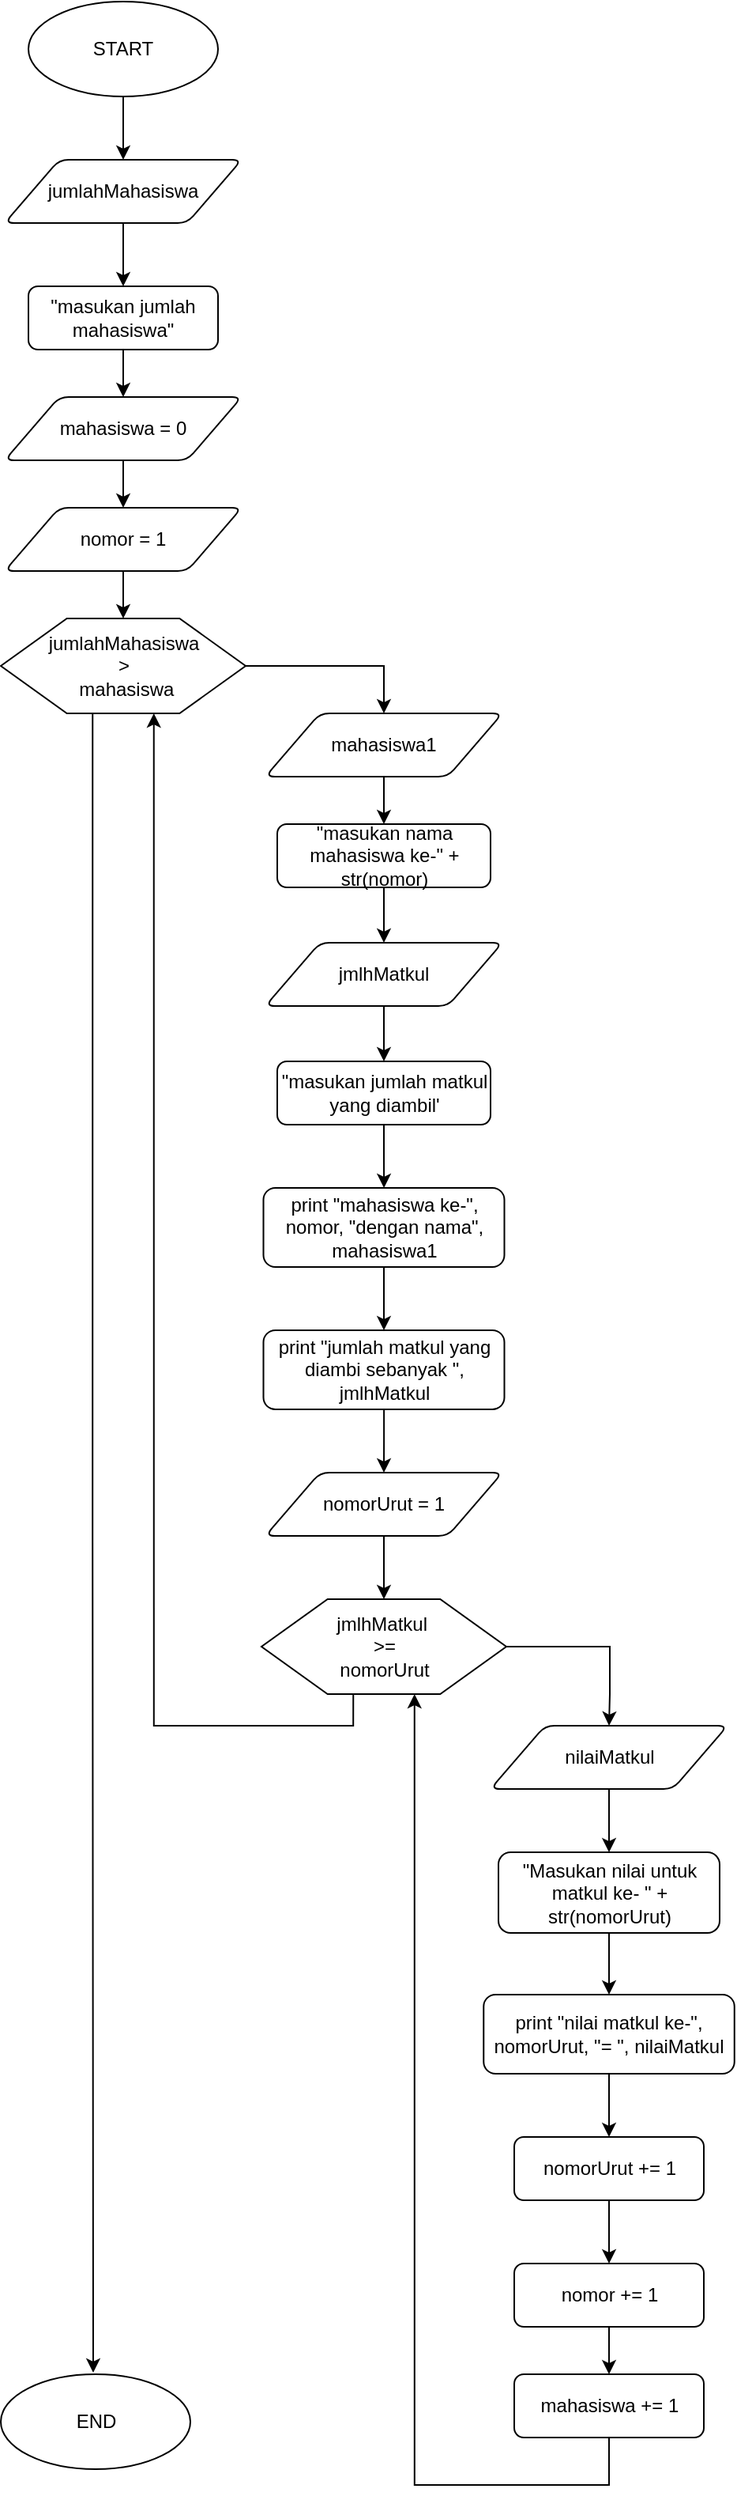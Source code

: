 <mxfile version="22.0.4" type="github">
  <diagram id="C5RBs43oDa-KdzZeNtuy" name="Page-1">
    <mxGraphModel dx="880" dy="1647" grid="1" gridSize="10" guides="1" tooltips="1" connect="1" arrows="1" fold="1" page="1" pageScale="1" pageWidth="827" pageHeight="1169" math="0" shadow="0">
      <root>
        <mxCell id="WIyWlLk6GJQsqaUBKTNV-0" />
        <mxCell id="WIyWlLk6GJQsqaUBKTNV-1" parent="WIyWlLk6GJQsqaUBKTNV-0" />
        <mxCell id="sxEg2ubvAw_cyrWI5gb0-3" style="edgeStyle=orthogonalEdgeStyle;rounded=0;orthogonalLoop=1;jettySize=auto;html=1;exitX=0.5;exitY=1;exitDx=0;exitDy=0;exitPerimeter=0;entryX=0.5;entryY=0;entryDx=0;entryDy=0;" edge="1" parent="WIyWlLk6GJQsqaUBKTNV-1" source="sxEg2ubvAw_cyrWI5gb0-0" target="sxEg2ubvAw_cyrWI5gb0-2">
          <mxGeometry relative="1" as="geometry" />
        </mxCell>
        <mxCell id="sxEg2ubvAw_cyrWI5gb0-0" value="START" style="strokeWidth=1;html=1;shape=mxgraph.flowchart.start_1;whiteSpace=wrap;" vertex="1" parent="WIyWlLk6GJQsqaUBKTNV-1">
          <mxGeometry x="160" y="-10" width="120" height="60" as="geometry" />
        </mxCell>
        <mxCell id="sxEg2ubvAw_cyrWI5gb0-5" style="edgeStyle=orthogonalEdgeStyle;rounded=0;orthogonalLoop=1;jettySize=auto;html=1;entryX=0.5;entryY=0;entryDx=0;entryDy=0;" edge="1" parent="WIyWlLk6GJQsqaUBKTNV-1" source="sxEg2ubvAw_cyrWI5gb0-2" target="sxEg2ubvAw_cyrWI5gb0-4">
          <mxGeometry relative="1" as="geometry" />
        </mxCell>
        <mxCell id="sxEg2ubvAw_cyrWI5gb0-2" value="jumlahMahasiswa" style="shape=parallelogram;html=1;strokeWidth=1;perimeter=parallelogramPerimeter;whiteSpace=wrap;rounded=1;arcSize=12;size=0.23;" vertex="1" parent="WIyWlLk6GJQsqaUBKTNV-1">
          <mxGeometry x="145" y="90" width="150" height="40" as="geometry" />
        </mxCell>
        <mxCell id="sxEg2ubvAw_cyrWI5gb0-7" style="edgeStyle=orthogonalEdgeStyle;rounded=0;orthogonalLoop=1;jettySize=auto;html=1;entryX=0.5;entryY=0;entryDx=0;entryDy=0;" edge="1" parent="WIyWlLk6GJQsqaUBKTNV-1" source="sxEg2ubvAw_cyrWI5gb0-4" target="sxEg2ubvAw_cyrWI5gb0-6">
          <mxGeometry relative="1" as="geometry" />
        </mxCell>
        <mxCell id="sxEg2ubvAw_cyrWI5gb0-4" value="&quot;masukan jumlah mahasiswa&quot;" style="rounded=1;whiteSpace=wrap;html=1;fontSize=12;glass=0;strokeWidth=1;shadow=0;" vertex="1" parent="WIyWlLk6GJQsqaUBKTNV-1">
          <mxGeometry x="160" y="170" width="120" height="40" as="geometry" />
        </mxCell>
        <mxCell id="sxEg2ubvAw_cyrWI5gb0-10" value="" style="edgeStyle=orthogonalEdgeStyle;rounded=0;orthogonalLoop=1;jettySize=auto;html=1;" edge="1" parent="WIyWlLk6GJQsqaUBKTNV-1" source="sxEg2ubvAw_cyrWI5gb0-6" target="sxEg2ubvAw_cyrWI5gb0-8">
          <mxGeometry relative="1" as="geometry" />
        </mxCell>
        <mxCell id="sxEg2ubvAw_cyrWI5gb0-6" value="mahasiswa = 0" style="shape=parallelogram;html=1;strokeWidth=1;perimeter=parallelogramPerimeter;whiteSpace=wrap;rounded=1;arcSize=12;size=0.23;" vertex="1" parent="WIyWlLk6GJQsqaUBKTNV-1">
          <mxGeometry x="145" y="240" width="150" height="40" as="geometry" />
        </mxCell>
        <mxCell id="sxEg2ubvAw_cyrWI5gb0-12" value="" style="edgeStyle=orthogonalEdgeStyle;rounded=0;orthogonalLoop=1;jettySize=auto;html=1;" edge="1" parent="WIyWlLk6GJQsqaUBKTNV-1" source="sxEg2ubvAw_cyrWI5gb0-8" target="sxEg2ubvAw_cyrWI5gb0-11">
          <mxGeometry relative="1" as="geometry" />
        </mxCell>
        <mxCell id="sxEg2ubvAw_cyrWI5gb0-8" value="nomor = 1" style="shape=parallelogram;html=1;strokeWidth=1;perimeter=parallelogramPerimeter;whiteSpace=wrap;rounded=1;arcSize=12;size=0.23;" vertex="1" parent="WIyWlLk6GJQsqaUBKTNV-1">
          <mxGeometry x="145" y="310" width="150" height="40" as="geometry" />
        </mxCell>
        <mxCell id="sxEg2ubvAw_cyrWI5gb0-17" style="edgeStyle=orthogonalEdgeStyle;rounded=0;orthogonalLoop=1;jettySize=auto;html=1;entryX=0.5;entryY=0;entryDx=0;entryDy=0;" edge="1" parent="WIyWlLk6GJQsqaUBKTNV-1" source="sxEg2ubvAw_cyrWI5gb0-11" target="sxEg2ubvAw_cyrWI5gb0-13">
          <mxGeometry relative="1" as="geometry" />
        </mxCell>
        <mxCell id="sxEg2ubvAw_cyrWI5gb0-46" style="edgeStyle=orthogonalEdgeStyle;rounded=0;orthogonalLoop=1;jettySize=auto;html=1;exitX=0.375;exitY=1;exitDx=0;exitDy=0;" edge="1" parent="WIyWlLk6GJQsqaUBKTNV-1" source="sxEg2ubvAw_cyrWI5gb0-11">
          <mxGeometry relative="1" as="geometry">
            <mxPoint x="201" y="1489" as="targetPoint" />
          </mxGeometry>
        </mxCell>
        <mxCell id="sxEg2ubvAw_cyrWI5gb0-11" value="jumlahMahasiswa &lt;br&gt;&amp;gt;&lt;br&gt;&amp;nbsp;mahasiswa" style="verticalLabelPosition=middle;verticalAlign=middle;html=1;shape=hexagon;perimeter=hexagonPerimeter2;arcSize=6;size=0.27;labelPosition=center;align=center;fontSize=12;" vertex="1" parent="WIyWlLk6GJQsqaUBKTNV-1">
          <mxGeometry x="142.5" y="380" width="155" height="60" as="geometry" />
        </mxCell>
        <mxCell id="sxEg2ubvAw_cyrWI5gb0-18" value="" style="edgeStyle=orthogonalEdgeStyle;rounded=0;orthogonalLoop=1;jettySize=auto;html=1;" edge="1" parent="WIyWlLk6GJQsqaUBKTNV-1" source="sxEg2ubvAw_cyrWI5gb0-13" target="sxEg2ubvAw_cyrWI5gb0-16">
          <mxGeometry relative="1" as="geometry" />
        </mxCell>
        <mxCell id="sxEg2ubvAw_cyrWI5gb0-13" value="mahasiswa1" style="shape=parallelogram;html=1;strokeWidth=1;perimeter=parallelogramPerimeter;whiteSpace=wrap;rounded=1;arcSize=12;size=0.23;" vertex="1" parent="WIyWlLk6GJQsqaUBKTNV-1">
          <mxGeometry x="310" y="440" width="150" height="40" as="geometry" />
        </mxCell>
        <mxCell id="sxEg2ubvAw_cyrWI5gb0-20" style="edgeStyle=orthogonalEdgeStyle;rounded=0;orthogonalLoop=1;jettySize=auto;html=1;entryX=0.5;entryY=0;entryDx=0;entryDy=0;" edge="1" parent="WIyWlLk6GJQsqaUBKTNV-1" source="sxEg2ubvAw_cyrWI5gb0-16" target="sxEg2ubvAw_cyrWI5gb0-19">
          <mxGeometry relative="1" as="geometry">
            <mxPoint x="385" y="580" as="targetPoint" />
          </mxGeometry>
        </mxCell>
        <mxCell id="sxEg2ubvAw_cyrWI5gb0-16" value="&quot;masukan nama mahasiswa ke-&quot; + str(nomor)" style="rounded=1;whiteSpace=wrap;html=1;fontSize=12;glass=0;strokeWidth=1;shadow=0;" vertex="1" parent="WIyWlLk6GJQsqaUBKTNV-1">
          <mxGeometry x="317.5" y="510" width="135" height="40" as="geometry" />
        </mxCell>
        <mxCell id="sxEg2ubvAw_cyrWI5gb0-22" value="" style="edgeStyle=orthogonalEdgeStyle;rounded=0;orthogonalLoop=1;jettySize=auto;html=1;" edge="1" parent="WIyWlLk6GJQsqaUBKTNV-1" source="sxEg2ubvAw_cyrWI5gb0-19" target="sxEg2ubvAw_cyrWI5gb0-21">
          <mxGeometry relative="1" as="geometry" />
        </mxCell>
        <mxCell id="sxEg2ubvAw_cyrWI5gb0-19" value="jmlhMatkul" style="shape=parallelogram;html=1;strokeWidth=1;perimeter=parallelogramPerimeter;whiteSpace=wrap;rounded=1;arcSize=12;size=0.23;" vertex="1" parent="WIyWlLk6GJQsqaUBKTNV-1">
          <mxGeometry x="310" y="585" width="150" height="40" as="geometry" />
        </mxCell>
        <mxCell id="sxEg2ubvAw_cyrWI5gb0-24" value="" style="edgeStyle=orthogonalEdgeStyle;rounded=0;orthogonalLoop=1;jettySize=auto;html=1;" edge="1" parent="WIyWlLk6GJQsqaUBKTNV-1" source="sxEg2ubvAw_cyrWI5gb0-21" target="sxEg2ubvAw_cyrWI5gb0-23">
          <mxGeometry relative="1" as="geometry" />
        </mxCell>
        <mxCell id="sxEg2ubvAw_cyrWI5gb0-21" value="&quot;masukan jumlah matkul yang diambil&#39;" style="rounded=1;whiteSpace=wrap;html=1;fontSize=12;glass=0;strokeWidth=1;shadow=0;" vertex="1" parent="WIyWlLk6GJQsqaUBKTNV-1">
          <mxGeometry x="317.5" y="660" width="135" height="40" as="geometry" />
        </mxCell>
        <mxCell id="sxEg2ubvAw_cyrWI5gb0-26" value="" style="edgeStyle=orthogonalEdgeStyle;rounded=0;orthogonalLoop=1;jettySize=auto;html=1;" edge="1" parent="WIyWlLk6GJQsqaUBKTNV-1" source="sxEg2ubvAw_cyrWI5gb0-23" target="sxEg2ubvAw_cyrWI5gb0-25">
          <mxGeometry relative="1" as="geometry" />
        </mxCell>
        <mxCell id="sxEg2ubvAw_cyrWI5gb0-23" value="print &quot;mahasiswa ke-&quot;, nomor, &quot;dengan nama&quot;, mahasiswa1" style="rounded=1;whiteSpace=wrap;html=1;fontSize=12;glass=0;strokeWidth=1;shadow=0;" vertex="1" parent="WIyWlLk6GJQsqaUBKTNV-1">
          <mxGeometry x="308.75" y="740" width="152.5" height="50" as="geometry" />
        </mxCell>
        <mxCell id="sxEg2ubvAw_cyrWI5gb0-28" value="" style="edgeStyle=orthogonalEdgeStyle;rounded=0;orthogonalLoop=1;jettySize=auto;html=1;" edge="1" parent="WIyWlLk6GJQsqaUBKTNV-1" source="sxEg2ubvAw_cyrWI5gb0-25" target="sxEg2ubvAw_cyrWI5gb0-27">
          <mxGeometry relative="1" as="geometry" />
        </mxCell>
        <mxCell id="sxEg2ubvAw_cyrWI5gb0-25" value="print &quot;jumlah matkul yang diambi sebanyak &quot;, jmlhMatkul" style="rounded=1;whiteSpace=wrap;html=1;fontSize=12;glass=0;strokeWidth=1;shadow=0;" vertex="1" parent="WIyWlLk6GJQsqaUBKTNV-1">
          <mxGeometry x="308.75" y="830" width="152.5" height="50" as="geometry" />
        </mxCell>
        <mxCell id="sxEg2ubvAw_cyrWI5gb0-30" value="" style="edgeStyle=orthogonalEdgeStyle;rounded=0;orthogonalLoop=1;jettySize=auto;html=1;" edge="1" parent="WIyWlLk6GJQsqaUBKTNV-1" source="sxEg2ubvAw_cyrWI5gb0-27" target="sxEg2ubvAw_cyrWI5gb0-29">
          <mxGeometry relative="1" as="geometry" />
        </mxCell>
        <mxCell id="sxEg2ubvAw_cyrWI5gb0-27" value="nomorUrut = 1" style="shape=parallelogram;html=1;strokeWidth=1;perimeter=parallelogramPerimeter;whiteSpace=wrap;rounded=1;arcSize=12;size=0.23;" vertex="1" parent="WIyWlLk6GJQsqaUBKTNV-1">
          <mxGeometry x="310" y="920" width="150" height="40" as="geometry" />
        </mxCell>
        <mxCell id="sxEg2ubvAw_cyrWI5gb0-35" style="edgeStyle=orthogonalEdgeStyle;rounded=0;orthogonalLoop=1;jettySize=auto;html=1;entryX=0.5;entryY=0;entryDx=0;entryDy=0;" edge="1" parent="WIyWlLk6GJQsqaUBKTNV-1" source="sxEg2ubvAw_cyrWI5gb0-29" target="sxEg2ubvAw_cyrWI5gb0-31">
          <mxGeometry relative="1" as="geometry">
            <Array as="points">
              <mxPoint x="528" y="1030" />
              <mxPoint x="528" y="1060" />
            </Array>
          </mxGeometry>
        </mxCell>
        <mxCell id="sxEg2ubvAw_cyrWI5gb0-45" style="edgeStyle=orthogonalEdgeStyle;rounded=0;orthogonalLoop=1;jettySize=auto;html=1;exitX=0.375;exitY=1;exitDx=0;exitDy=0;entryX=0.625;entryY=1;entryDx=0;entryDy=0;" edge="1" parent="WIyWlLk6GJQsqaUBKTNV-1" source="sxEg2ubvAw_cyrWI5gb0-29" target="sxEg2ubvAw_cyrWI5gb0-11">
          <mxGeometry relative="1" as="geometry" />
        </mxCell>
        <mxCell id="sxEg2ubvAw_cyrWI5gb0-29" value="jmlhMatkul&amp;nbsp;&lt;br&gt;&amp;gt;=&lt;br&gt;nomorUrut" style="verticalLabelPosition=middle;verticalAlign=middle;html=1;shape=hexagon;perimeter=hexagonPerimeter2;arcSize=6;size=0.27;labelPosition=center;align=center;fontSize=12;" vertex="1" parent="WIyWlLk6GJQsqaUBKTNV-1">
          <mxGeometry x="307.5" y="1000" width="155" height="60" as="geometry" />
        </mxCell>
        <mxCell id="sxEg2ubvAw_cyrWI5gb0-34" style="edgeStyle=orthogonalEdgeStyle;rounded=0;orthogonalLoop=1;jettySize=auto;html=1;entryX=0.5;entryY=0;entryDx=0;entryDy=0;" edge="1" parent="WIyWlLk6GJQsqaUBKTNV-1" source="sxEg2ubvAw_cyrWI5gb0-31" target="sxEg2ubvAw_cyrWI5gb0-33">
          <mxGeometry relative="1" as="geometry" />
        </mxCell>
        <mxCell id="sxEg2ubvAw_cyrWI5gb0-31" value="nilaiMatkul" style="shape=parallelogram;html=1;strokeWidth=1;perimeter=parallelogramPerimeter;whiteSpace=wrap;rounded=1;arcSize=12;size=0.23;" vertex="1" parent="WIyWlLk6GJQsqaUBKTNV-1">
          <mxGeometry x="452.5" y="1080" width="150" height="40" as="geometry" />
        </mxCell>
        <mxCell id="sxEg2ubvAw_cyrWI5gb0-37" value="" style="edgeStyle=orthogonalEdgeStyle;rounded=0;orthogonalLoop=1;jettySize=auto;html=1;" edge="1" parent="WIyWlLk6GJQsqaUBKTNV-1" source="sxEg2ubvAw_cyrWI5gb0-33" target="sxEg2ubvAw_cyrWI5gb0-36">
          <mxGeometry relative="1" as="geometry" />
        </mxCell>
        <mxCell id="sxEg2ubvAw_cyrWI5gb0-33" value="&quot;Masukan nilai untuk matkul ke- &quot; + str(nomorUrut)" style="rounded=1;whiteSpace=wrap;html=1;fontSize=12;glass=0;strokeWidth=1;shadow=0;" vertex="1" parent="WIyWlLk6GJQsqaUBKTNV-1">
          <mxGeometry x="457.51" y="1160" width="140" height="51" as="geometry" />
        </mxCell>
        <mxCell id="sxEg2ubvAw_cyrWI5gb0-39" value="" style="edgeStyle=orthogonalEdgeStyle;rounded=0;orthogonalLoop=1;jettySize=auto;html=1;" edge="1" parent="WIyWlLk6GJQsqaUBKTNV-1" source="sxEg2ubvAw_cyrWI5gb0-36" target="sxEg2ubvAw_cyrWI5gb0-38">
          <mxGeometry relative="1" as="geometry" />
        </mxCell>
        <mxCell id="sxEg2ubvAw_cyrWI5gb0-36" value="print &quot;nilai matkul ke-&quot;, nomorUrut, &quot;= &quot;, nilaiMatkul" style="rounded=1;whiteSpace=wrap;html=1;fontSize=12;glass=0;strokeWidth=1;shadow=0;" vertex="1" parent="WIyWlLk6GJQsqaUBKTNV-1">
          <mxGeometry x="448.13" y="1250" width="158.75" height="50" as="geometry" />
        </mxCell>
        <mxCell id="sxEg2ubvAw_cyrWI5gb0-41" value="" style="edgeStyle=orthogonalEdgeStyle;rounded=0;orthogonalLoop=1;jettySize=auto;html=1;" edge="1" parent="WIyWlLk6GJQsqaUBKTNV-1" source="sxEg2ubvAw_cyrWI5gb0-38" target="sxEg2ubvAw_cyrWI5gb0-40">
          <mxGeometry relative="1" as="geometry" />
        </mxCell>
        <mxCell id="sxEg2ubvAw_cyrWI5gb0-38" value="nomorUrut += 1" style="rounded=1;whiteSpace=wrap;html=1;fontSize=12;glass=0;strokeWidth=1;shadow=0;" vertex="1" parent="WIyWlLk6GJQsqaUBKTNV-1">
          <mxGeometry x="467.51" y="1340" width="120" height="40" as="geometry" />
        </mxCell>
        <mxCell id="sxEg2ubvAw_cyrWI5gb0-43" value="" style="edgeStyle=orthogonalEdgeStyle;rounded=0;orthogonalLoop=1;jettySize=auto;html=1;" edge="1" parent="WIyWlLk6GJQsqaUBKTNV-1" source="sxEg2ubvAw_cyrWI5gb0-40" target="sxEg2ubvAw_cyrWI5gb0-42">
          <mxGeometry relative="1" as="geometry" />
        </mxCell>
        <mxCell id="sxEg2ubvAw_cyrWI5gb0-40" value="nomor += 1" style="rounded=1;whiteSpace=wrap;html=1;fontSize=12;glass=0;strokeWidth=1;shadow=0;" vertex="1" parent="WIyWlLk6GJQsqaUBKTNV-1">
          <mxGeometry x="467.51" y="1420" width="120" height="40" as="geometry" />
        </mxCell>
        <mxCell id="sxEg2ubvAw_cyrWI5gb0-44" style="edgeStyle=orthogonalEdgeStyle;rounded=0;orthogonalLoop=1;jettySize=auto;html=1;entryX=0.625;entryY=1;entryDx=0;entryDy=0;" edge="1" parent="WIyWlLk6GJQsqaUBKTNV-1" source="sxEg2ubvAw_cyrWI5gb0-42" target="sxEg2ubvAw_cyrWI5gb0-29">
          <mxGeometry relative="1" as="geometry">
            <Array as="points">
              <mxPoint x="528" y="1560" />
              <mxPoint x="404" y="1560" />
            </Array>
          </mxGeometry>
        </mxCell>
        <mxCell id="sxEg2ubvAw_cyrWI5gb0-42" value="mahasiswa += 1" style="rounded=1;whiteSpace=wrap;html=1;fontSize=12;glass=0;strokeWidth=1;shadow=0;" vertex="1" parent="WIyWlLk6GJQsqaUBKTNV-1">
          <mxGeometry x="467.51" y="1490" width="120" height="40" as="geometry" />
        </mxCell>
        <mxCell id="sxEg2ubvAw_cyrWI5gb0-47" value="END" style="strokeWidth=1;html=1;shape=mxgraph.flowchart.start_1;whiteSpace=wrap;" vertex="1" parent="WIyWlLk6GJQsqaUBKTNV-1">
          <mxGeometry x="142.5" y="1490" width="120" height="60" as="geometry" />
        </mxCell>
      </root>
    </mxGraphModel>
  </diagram>
</mxfile>
